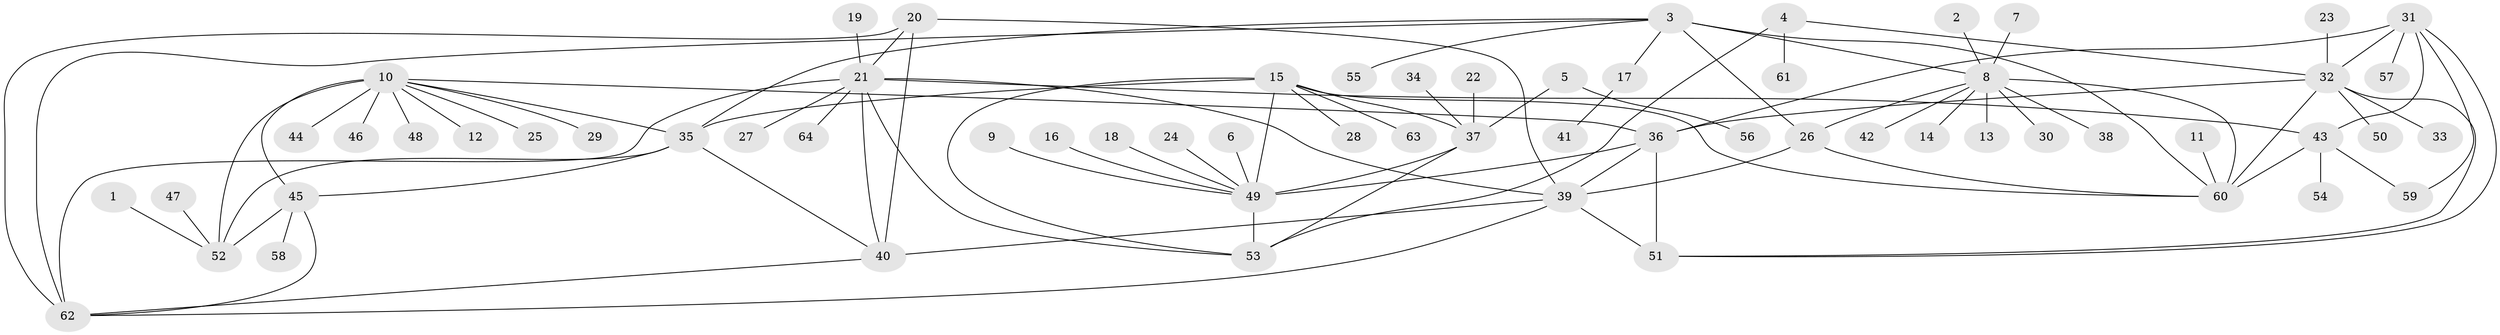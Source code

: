 // original degree distribution, {12: 0.015625, 6: 0.0390625, 10: 0.0390625, 7: 0.0546875, 5: 0.0078125, 9: 0.046875, 8: 0.03125, 11: 0.0078125, 1: 0.5859375, 4: 0.0078125, 2: 0.1171875, 3: 0.046875}
// Generated by graph-tools (version 1.1) at 2025/02/03/09/25 03:02:35]
// undirected, 64 vertices, 94 edges
graph export_dot {
graph [start="1"]
  node [color=gray90,style=filled];
  1;
  2;
  3;
  4;
  5;
  6;
  7;
  8;
  9;
  10;
  11;
  12;
  13;
  14;
  15;
  16;
  17;
  18;
  19;
  20;
  21;
  22;
  23;
  24;
  25;
  26;
  27;
  28;
  29;
  30;
  31;
  32;
  33;
  34;
  35;
  36;
  37;
  38;
  39;
  40;
  41;
  42;
  43;
  44;
  45;
  46;
  47;
  48;
  49;
  50;
  51;
  52;
  53;
  54;
  55;
  56;
  57;
  58;
  59;
  60;
  61;
  62;
  63;
  64;
  1 -- 52 [weight=1.0];
  2 -- 8 [weight=1.0];
  3 -- 8 [weight=2.0];
  3 -- 17 [weight=1.0];
  3 -- 26 [weight=1.0];
  3 -- 35 [weight=1.0];
  3 -- 55 [weight=1.0];
  3 -- 60 [weight=2.0];
  3 -- 62 [weight=1.0];
  4 -- 32 [weight=1.0];
  4 -- 53 [weight=1.0];
  4 -- 61 [weight=1.0];
  5 -- 37 [weight=1.0];
  5 -- 56 [weight=1.0];
  6 -- 49 [weight=1.0];
  7 -- 8 [weight=1.0];
  8 -- 13 [weight=1.0];
  8 -- 14 [weight=1.0];
  8 -- 26 [weight=2.0];
  8 -- 30 [weight=1.0];
  8 -- 38 [weight=1.0];
  8 -- 42 [weight=1.0];
  8 -- 60 [weight=4.0];
  9 -- 49 [weight=1.0];
  10 -- 12 [weight=1.0];
  10 -- 25 [weight=1.0];
  10 -- 29 [weight=1.0];
  10 -- 35 [weight=3.0];
  10 -- 36 [weight=1.0];
  10 -- 44 [weight=1.0];
  10 -- 45 [weight=3.0];
  10 -- 46 [weight=1.0];
  10 -- 48 [weight=1.0];
  10 -- 52 [weight=3.0];
  11 -- 60 [weight=1.0];
  15 -- 28 [weight=1.0];
  15 -- 35 [weight=1.0];
  15 -- 37 [weight=1.0];
  15 -- 49 [weight=2.0];
  15 -- 53 [weight=2.0];
  15 -- 60 [weight=1.0];
  15 -- 63 [weight=1.0];
  16 -- 49 [weight=1.0];
  17 -- 41 [weight=1.0];
  18 -- 49 [weight=1.0];
  19 -- 21 [weight=1.0];
  20 -- 21 [weight=2.0];
  20 -- 39 [weight=2.0];
  20 -- 40 [weight=2.0];
  20 -- 62 [weight=2.0];
  21 -- 27 [weight=1.0];
  21 -- 39 [weight=1.0];
  21 -- 40 [weight=1.0];
  21 -- 43 [weight=1.0];
  21 -- 53 [weight=1.0];
  21 -- 62 [weight=1.0];
  21 -- 64 [weight=1.0];
  22 -- 37 [weight=1.0];
  23 -- 32 [weight=1.0];
  24 -- 49 [weight=1.0];
  26 -- 39 [weight=1.0];
  26 -- 60 [weight=2.0];
  31 -- 32 [weight=1.0];
  31 -- 36 [weight=2.0];
  31 -- 43 [weight=1.0];
  31 -- 51 [weight=2.0];
  31 -- 57 [weight=1.0];
  31 -- 59 [weight=1.0];
  32 -- 33 [weight=1.0];
  32 -- 36 [weight=2.0];
  32 -- 50 [weight=1.0];
  32 -- 51 [weight=2.0];
  32 -- 60 [weight=1.0];
  34 -- 37 [weight=1.0];
  35 -- 40 [weight=1.0];
  35 -- 45 [weight=1.0];
  35 -- 52 [weight=1.0];
  36 -- 39 [weight=1.0];
  36 -- 49 [weight=1.0];
  36 -- 51 [weight=4.0];
  37 -- 49 [weight=2.0];
  37 -- 53 [weight=2.0];
  39 -- 40 [weight=2.0];
  39 -- 51 [weight=1.0];
  39 -- 62 [weight=1.0];
  40 -- 62 [weight=1.0];
  43 -- 54 [weight=1.0];
  43 -- 59 [weight=1.0];
  43 -- 60 [weight=1.0];
  45 -- 52 [weight=1.0];
  45 -- 58 [weight=1.0];
  45 -- 62 [weight=1.0];
  47 -- 52 [weight=1.0];
  49 -- 53 [weight=4.0];
}
